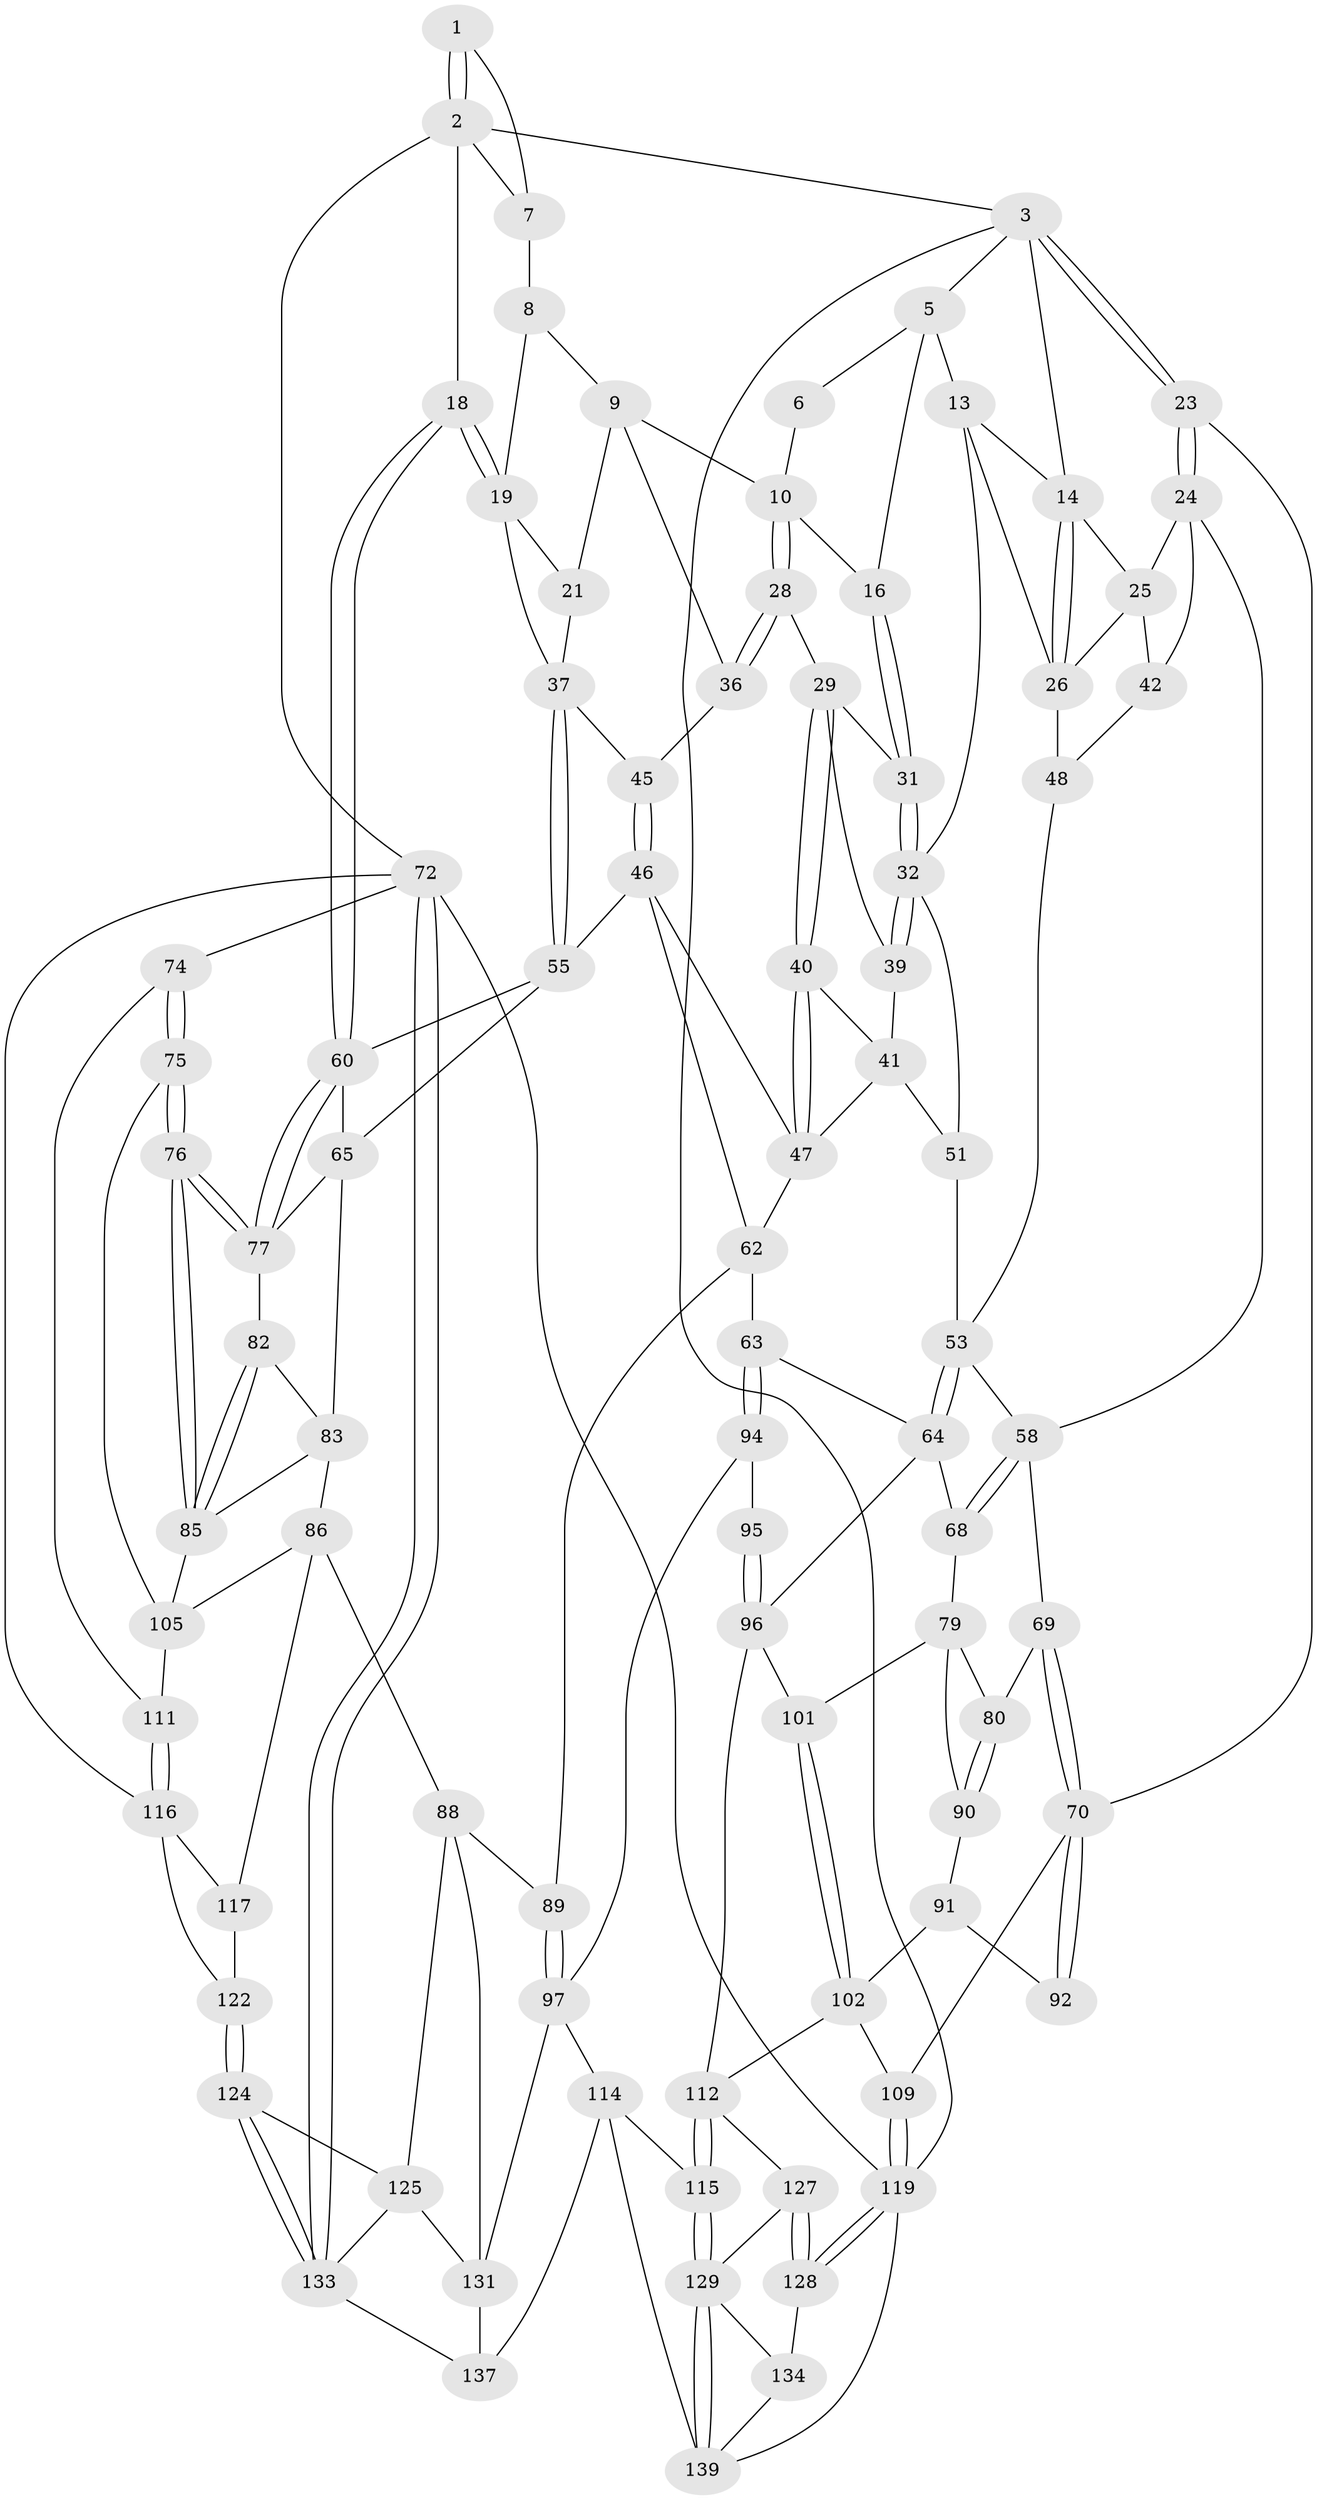 // original degree distribution, {3: 0.014285714285714285, 6: 0.25, 4: 0.2642857142857143, 5: 0.4714285714285714}
// Generated by graph-tools (version 1.1) at 2025/42/03/06/25 10:42:28]
// undirected, 87 vertices, 193 edges
graph export_dot {
graph [start="1"]
  node [color=gray90,style=filled];
  1 [pos="+0.7675707208658354+0"];
  2 [pos="+1+0",super="+17"];
  3 [pos="+0+0",super="+4"];
  5 [pos="+0.2554573322372448+0",super="+12"];
  6 [pos="+0.6504982878861925+0"];
  7 [pos="+0.8235011275917625+0.08796397882534224"];
  8 [pos="+0.8223806889947657+0.09240502893761303"];
  9 [pos="+0.7472902357563772+0.13326610024550073",super="+22"];
  10 [pos="+0.6217353449680941+0.134832947099109",super="+11"];
  13 [pos="+0.3522861685808929+0.12672384171742074",super="+34"];
  14 [pos="+0.253920328663321+0.19320283165560548",super="+15"];
  16 [pos="+0.38177956561100584+0.09829473569409782"];
  18 [pos="+1+0.1214676869880531"];
  19 [pos="+1+0.18181918755384144",super="+20"];
  21 [pos="+0.8299873750411628+0.3029157519775164"];
  23 [pos="+0+0.2194017145996774"];
  24 [pos="+0.0183297475960105+0.21529697764035563",super="+43"];
  25 [pos="+0.0879401032774251+0.20324764190766886",super="+27"];
  26 [pos="+0.23230683370063776+0.23498259086538942",super="+35"];
  28 [pos="+0.6147758222017474+0.22405197273173796"];
  29 [pos="+0.5897690688784963+0.23918632694991077",super="+30"];
  31 [pos="+0.4489071503194099+0.22740623858397435"];
  32 [pos="+0.43339998010898095+0.31885168095023353",super="+33"];
  36 [pos="+0.634200367283644+0.24833618254265935",super="+44"];
  37 [pos="+0.8463026376276135+0.33816112118642677",super="+38"];
  39 [pos="+0.5230664949261731+0.2889926538679421"];
  40 [pos="+0.566793517249673+0.31571872377778676"];
  41 [pos="+0.5245688180474987+0.3337350064700301",super="+50"];
  42 [pos="+0.16860531209057844+0.36474362811482347"];
  45 [pos="+0.6399023953591151+0.410865319242009",super="+49"];
  46 [pos="+0.6243451578416646+0.44649373559738265",super="+57"];
  47 [pos="+0.5637006446275896+0.4543232926929212",super="+52"];
  48 [pos="+0.25830284454737806+0.3377235756192663"];
  51 [pos="+0.4107960096041558+0.370998170766102"];
  53 [pos="+0.35188929789797935+0.436124390788582",super="+54"];
  55 [pos="+0.8603434348918965+0.3663553497101972",super="+56"];
  58 [pos="+0.2875554160112926+0.4846817834088363",super="+59"];
  60 [pos="+1+0.39802600136005106",super="+61"];
  62 [pos="+0.49821625882295245+0.5515516438245003",super="+78"];
  63 [pos="+0.49511388673086243+0.5530902978117385"];
  64 [pos="+0.4399508634345134+0.56467545398133",super="+67"];
  65 [pos="+0.9048006528271534+0.5587458748291307",super="+66"];
  68 [pos="+0.3268116616696922+0.58567609443837"];
  69 [pos="+0.1060224067142601+0.47332829226271206"];
  70 [pos="+0+0.5329853291200521",super="+71"];
  72 [pos="+1+1",super="+73"];
  74 [pos="+1+1",super="+110"];
  75 [pos="+1+0.7868594084931829",super="+107"];
  76 [pos="+1+0.7246576704487394"];
  77 [pos="+1+0.4605303100368285",super="+81"];
  79 [pos="+0.3009878378287319+0.5931398868992255",super="+93"];
  80 [pos="+0.20686416709811942+0.5996111523519392"];
  82 [pos="+0.9764419849723143+0.6144533572814745"];
  83 [pos="+0.9180370191888263+0.6424458733501206",super="+84"];
  85 [pos="+1+0.6687288762941968",super="+104"];
  86 [pos="+0.7996201331185092+0.6902871092796019",super="+87"];
  88 [pos="+0.7006809954956243+0.7766723673767967",super="+126"];
  89 [pos="+0.6331841247263901+0.7623101074130307"];
  90 [pos="+0.19631447483224093+0.6419738726978064"];
  91 [pos="+0.16159531503377536+0.6517527514883927",super="+103"];
  92 [pos="+0.07856392472942518+0.6230289757454686"];
  94 [pos="+0.4935451588823904+0.5607425713446523",super="+99"];
  95 [pos="+0.4281793282562465+0.7536204919924883"];
  96 [pos="+0.3563963445284803+0.6884150801835974",super="+100"];
  97 [pos="+0.5077895114941627+0.8299562147977436",super="+98"];
  101 [pos="+0.227014236929336+0.6984247585430984"];
  102 [pos="+0.15090973455236328+0.7467011186341709",super="+108"];
  105 [pos="+0.9342471809137911+0.7349497875595303",super="+106"];
  109 [pos="+0+0.7191384758386199"];
  111 [pos="+0.9004621257135548+0.8177339675722924"];
  112 [pos="+0.26089217788297564+0.8384989371929593",super="+113"];
  114 [pos="+0.4851693293015786+0.8294420307355209",super="+138"];
  115 [pos="+0.3042977371352396+0.8926091732614112"];
  116 [pos="+0.8977739645905158+0.8248545299841351",super="+121"];
  117 [pos="+0.8972341046479082+0.824855445592235",super="+118"];
  119 [pos="+0+0.7792934072095017",super="+120"];
  122 [pos="+0.8573252626470872+0.8883285730472091",super="+123"];
  124 [pos="+0.8142191347295281+0.9242504434642984"];
  125 [pos="+0.8038951993575916+0.9229336144614548",super="+135"];
  127 [pos="+0.1353243729315113+0.8670412334235514"];
  128 [pos="+0.024910296529539272+0.9034891265824643"];
  129 [pos="+0.27789055445530764+0.9775790397068365",super="+130"];
  131 [pos="+0.6949871275037948+0.9290878648102989",super="+132"];
  133 [pos="+1+1",super="+136"];
  134 [pos="+0.08871037527455149+0.981166111292512"];
  137 [pos="+0.6006003007232601+1"];
  139 [pos="+0.27655774434706665+1",super="+140"];
  1 -- 2;
  1 -- 2;
  1 -- 7;
  2 -- 3;
  2 -- 72;
  2 -- 18;
  2 -- 7;
  3 -- 23;
  3 -- 23;
  3 -- 119;
  3 -- 5;
  3 -- 14;
  5 -- 6;
  5 -- 16;
  5 -- 13;
  6 -- 10;
  7 -- 8;
  8 -- 9;
  8 -- 19;
  9 -- 10;
  9 -- 36;
  9 -- 21;
  10 -- 28;
  10 -- 28;
  10 -- 16;
  13 -- 14;
  13 -- 26;
  13 -- 32;
  14 -- 26;
  14 -- 26;
  14 -- 25;
  16 -- 31;
  16 -- 31;
  18 -- 19;
  18 -- 19;
  18 -- 60;
  18 -- 60;
  19 -- 37;
  19 -- 21;
  21 -- 37;
  23 -- 24;
  23 -- 24;
  23 -- 70;
  24 -- 25;
  24 -- 42;
  24 -- 58;
  25 -- 26;
  25 -- 42;
  26 -- 48;
  28 -- 29;
  28 -- 36;
  28 -- 36;
  29 -- 40;
  29 -- 40;
  29 -- 31;
  29 -- 39;
  31 -- 32;
  31 -- 32;
  32 -- 39;
  32 -- 39;
  32 -- 51;
  36 -- 45 [weight=2];
  37 -- 55;
  37 -- 55;
  37 -- 45;
  39 -- 41;
  40 -- 41;
  40 -- 47;
  40 -- 47;
  41 -- 51;
  41 -- 47;
  42 -- 48;
  45 -- 46;
  45 -- 46;
  46 -- 47;
  46 -- 62;
  46 -- 55;
  47 -- 62;
  48 -- 53;
  51 -- 53;
  53 -- 64;
  53 -- 64;
  53 -- 58;
  55 -- 65;
  55 -- 60;
  58 -- 68;
  58 -- 68;
  58 -- 69;
  60 -- 77;
  60 -- 77;
  60 -- 65;
  62 -- 63;
  62 -- 89;
  63 -- 64;
  63 -- 94;
  63 -- 94;
  64 -- 96;
  64 -- 68;
  65 -- 77;
  65 -- 83;
  68 -- 79;
  69 -- 70;
  69 -- 70;
  69 -- 80;
  70 -- 92;
  70 -- 92;
  70 -- 109;
  72 -- 133;
  72 -- 133;
  72 -- 119;
  72 -- 74;
  72 -- 116;
  74 -- 75 [weight=2];
  74 -- 75;
  74 -- 111;
  75 -- 76;
  75 -- 76;
  75 -- 105;
  76 -- 77;
  76 -- 77;
  76 -- 85;
  76 -- 85;
  77 -- 82;
  79 -- 80;
  79 -- 90;
  79 -- 101;
  80 -- 90;
  80 -- 90;
  82 -- 83;
  82 -- 85;
  82 -- 85;
  83 -- 85;
  83 -- 86;
  85 -- 105;
  86 -- 88;
  86 -- 117;
  86 -- 105;
  88 -- 89;
  88 -- 131;
  88 -- 125;
  89 -- 97;
  89 -- 97;
  90 -- 91;
  91 -- 92 [weight=2];
  91 -- 102;
  94 -- 95 [weight=2];
  94 -- 97;
  95 -- 96;
  95 -- 96;
  96 -- 112;
  96 -- 101;
  97 -- 131;
  97 -- 114;
  101 -- 102;
  101 -- 102;
  102 -- 112;
  102 -- 109;
  105 -- 111;
  109 -- 119;
  109 -- 119;
  111 -- 116;
  111 -- 116;
  112 -- 115;
  112 -- 115;
  112 -- 127;
  114 -- 115;
  114 -- 137;
  114 -- 139;
  115 -- 129;
  115 -- 129;
  116 -- 117;
  116 -- 122;
  117 -- 122 [weight=2];
  119 -- 128;
  119 -- 128;
  119 -- 139;
  122 -- 124;
  122 -- 124;
  124 -- 125;
  124 -- 133;
  124 -- 133;
  125 -- 131;
  125 -- 133;
  127 -- 128;
  127 -- 128;
  127 -- 129;
  128 -- 134;
  129 -- 139;
  129 -- 139;
  129 -- 134;
  131 -- 137;
  133 -- 137;
  134 -- 139;
}

